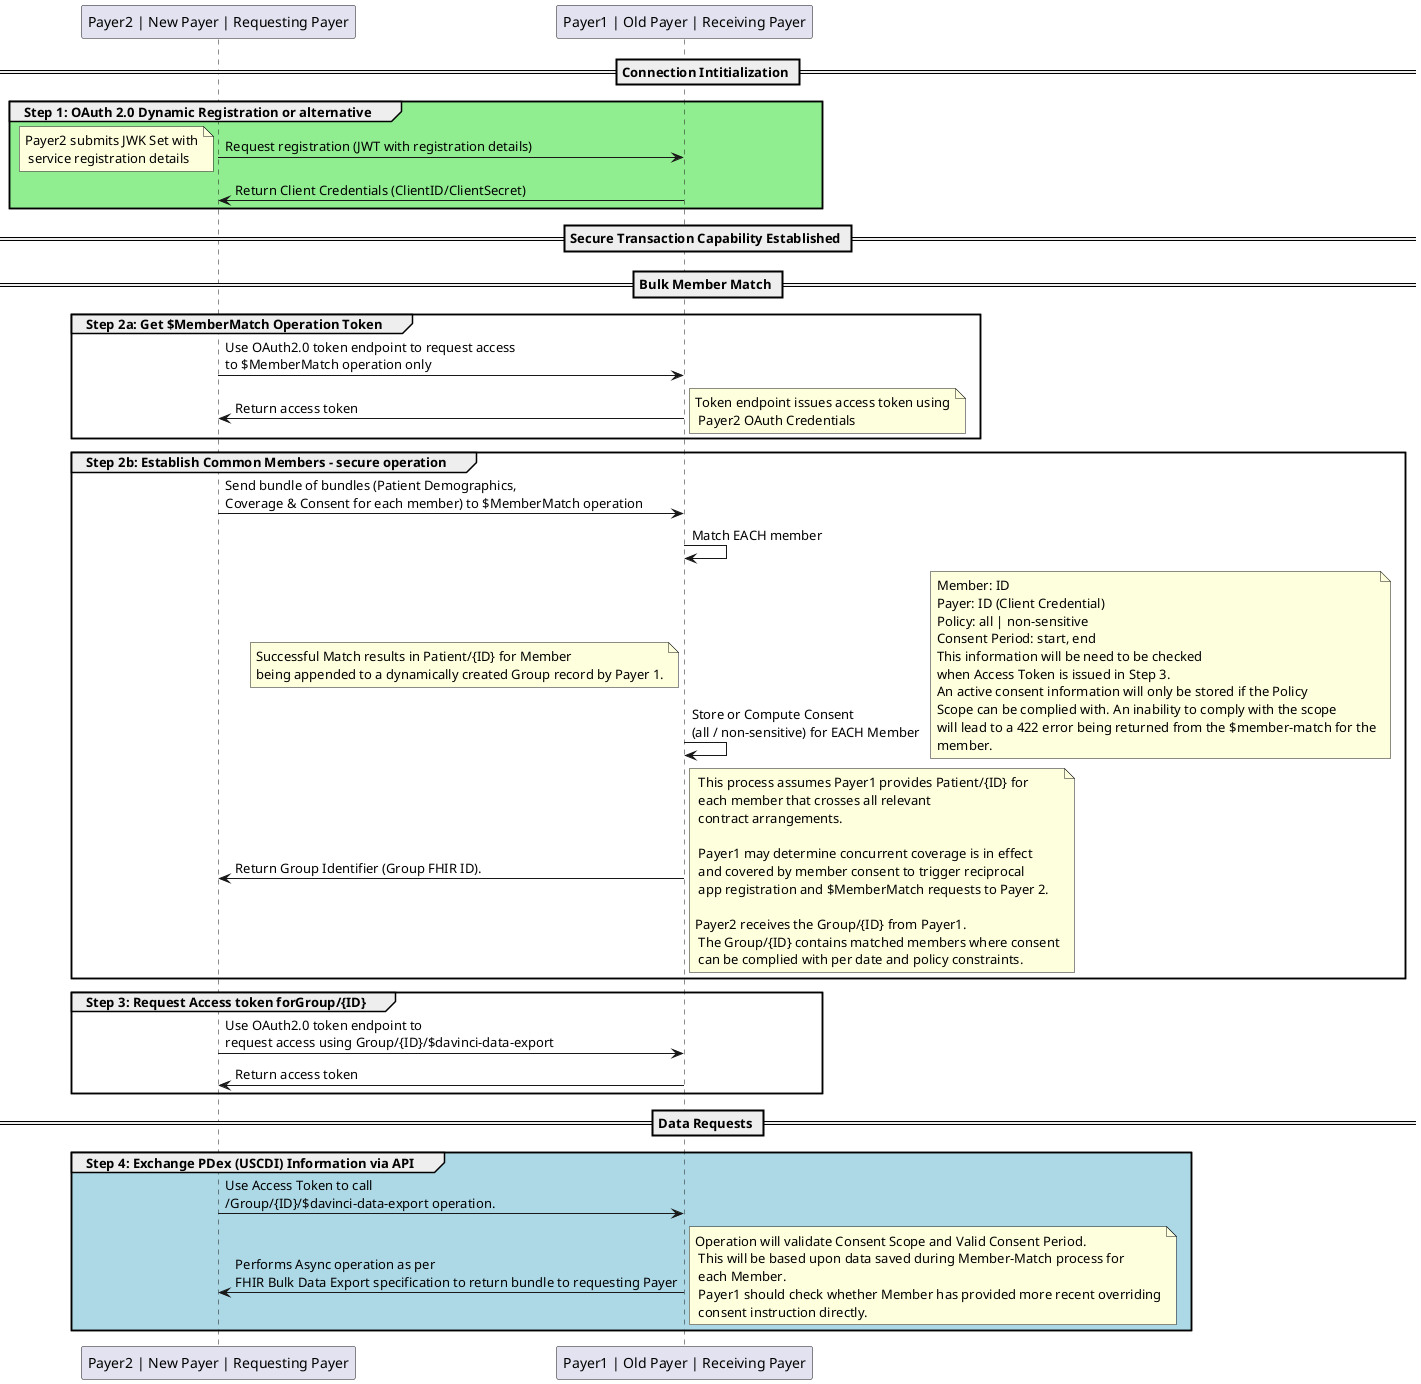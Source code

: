 @startuml
skinparam svgDimensionStyle false
participant "Payer2 | New Payer | Requesting Payer" as Payer2
participant "Payer1 | Old Payer | Receiving Payer" as Payer1
== Connection Intitialization ==
group #lightGreen Step 1: OAuth 2.0 Dynamic Registration or alternative
	Payer2 -> Payer1 : Request registration (JWT with registration details)
	note left
  	Payer2 submits JWK Set with
    service registration details
  endnote
  Payer1 -> Payer2 : Return Client Credentials (ClientID/ClientSecret)

end
== Secure Transaction Capability Established ==

== Bulk Member Match ==
group Step 2a: Get $MemberMatch Operation Token
	Payer2 -> Payer1 : Use OAuth2.0 token endpoint to request access \nto $MemberMatch operation only
  Payer1 -> Payer2 : Return access token
  note right
  	Token endpoint issues access token using
    Payer2 OAuth Credentials
  endnote
end
group Step 2b: Establish Common Members - secure operation
	Payer2 -> Payer1 : Send bundle of bundles (Patient Demographics, \nCoverage & Consent for each member) to $MemberMatch operation
	Payer1 -> Payer1 : Match EACH member
  Payer1 -> Payer1 : Store or Compute Consent \n(all / non-sensitive) for EACH Member
  note right
  Member: ID
  Payer: ID (Client Credential)
  Policy: all | non-sensitive
  Consent Period: start, end
  This information will be need to be checked
  when Access Token is issued in Step 3.
  An active consent information will only be stored if the Policy
  Scope can be complied with. An inability to comply with the scope
  will lead to a 422 error being returned from the $member-match for the
  member.
  endnote
  note left
  Successful Match results in Patient/{ID} for Member
  being appended to a dynamically created Group record by Payer 1.
  endnote
	Payer1 -> Payer2 : Return Group Identifier (Group FHIR ID).
  note right
    This process assumes Payer1 provides Patient/{ID} for
    each member that crosses all relevant
    contract arrangements.

    Payer1 may determine concurrent coverage is in effect
    and covered by member consent to trigger reciprocal
    app registration and $MemberMatch requests to Payer 2.

  	Payer2 receives the Group/{ID} from Payer1.
    The Group/{ID} contains matched members where consent
    can be complied with per date and policy constraints.
  endnote
end

group Step 3: Request Access token forGroup/{ID}
	Payer2 -> Payer1 : Use OAuth2.0 token endpoint to \nrequest access using Group/{ID}/$davinci-data-export
  Payer1 -> Payer2 : Return access token
end
== Data Requests ==
group #LightBlue Step 4: Exchange PDex (USCDI) Information via API
  Payer2 -> Payer1 : Use Access Token to call \n/Group/{ID}/$davinci-data-export operation.
	Payer1 -> Payer2 : Performs Async operation as per \nFHIR Bulk Data Export specification to return bundle to requesting Payer
  note right
  	Operation will validate Consent Scope and Valid Consent Period.
    This will be based upon data saved during Member-Match process for
    each Member.
    Payer1 should check whether Member has provided more recent overriding
    consent instruction directly.
  endnote
end
@enduml
